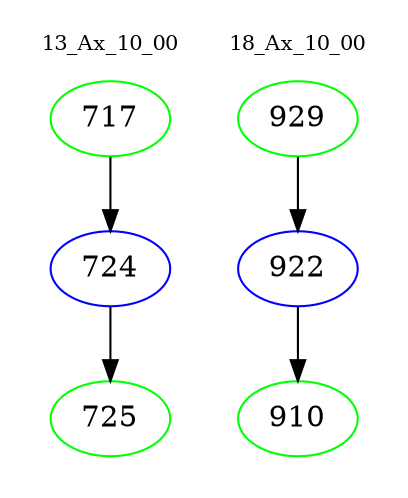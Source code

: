 digraph{
subgraph cluster_0 {
color = white
label = "13_Ax_10_00";
fontsize=10;
T0_717 [label="717", color="green"]
T0_717 -> T0_724 [color="black"]
T0_724 [label="724", color="blue"]
T0_724 -> T0_725 [color="black"]
T0_725 [label="725", color="green"]
}
subgraph cluster_1 {
color = white
label = "18_Ax_10_00";
fontsize=10;
T1_929 [label="929", color="green"]
T1_929 -> T1_922 [color="black"]
T1_922 [label="922", color="blue"]
T1_922 -> T1_910 [color="black"]
T1_910 [label="910", color="green"]
}
}
